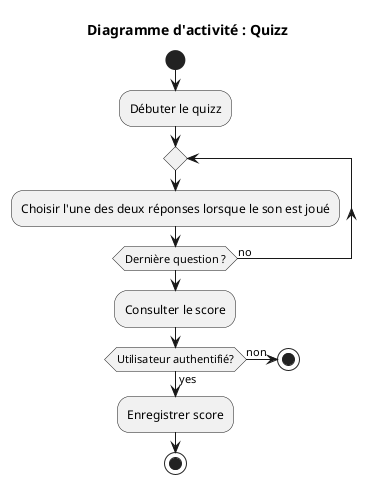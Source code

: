 @startuml

title Diagramme d'activité : Quizz

start

:Débuter le quizz;

repeat
  :Choisir l'une des deux réponses lorsque le son est joué;
repeat while (Dernière question ?) is (no)

:Consulter le score;

if (Utilisateur authentifié?) then (yes)
   :Enregistrer score;
   stop

else (non)
  stop


@enduml